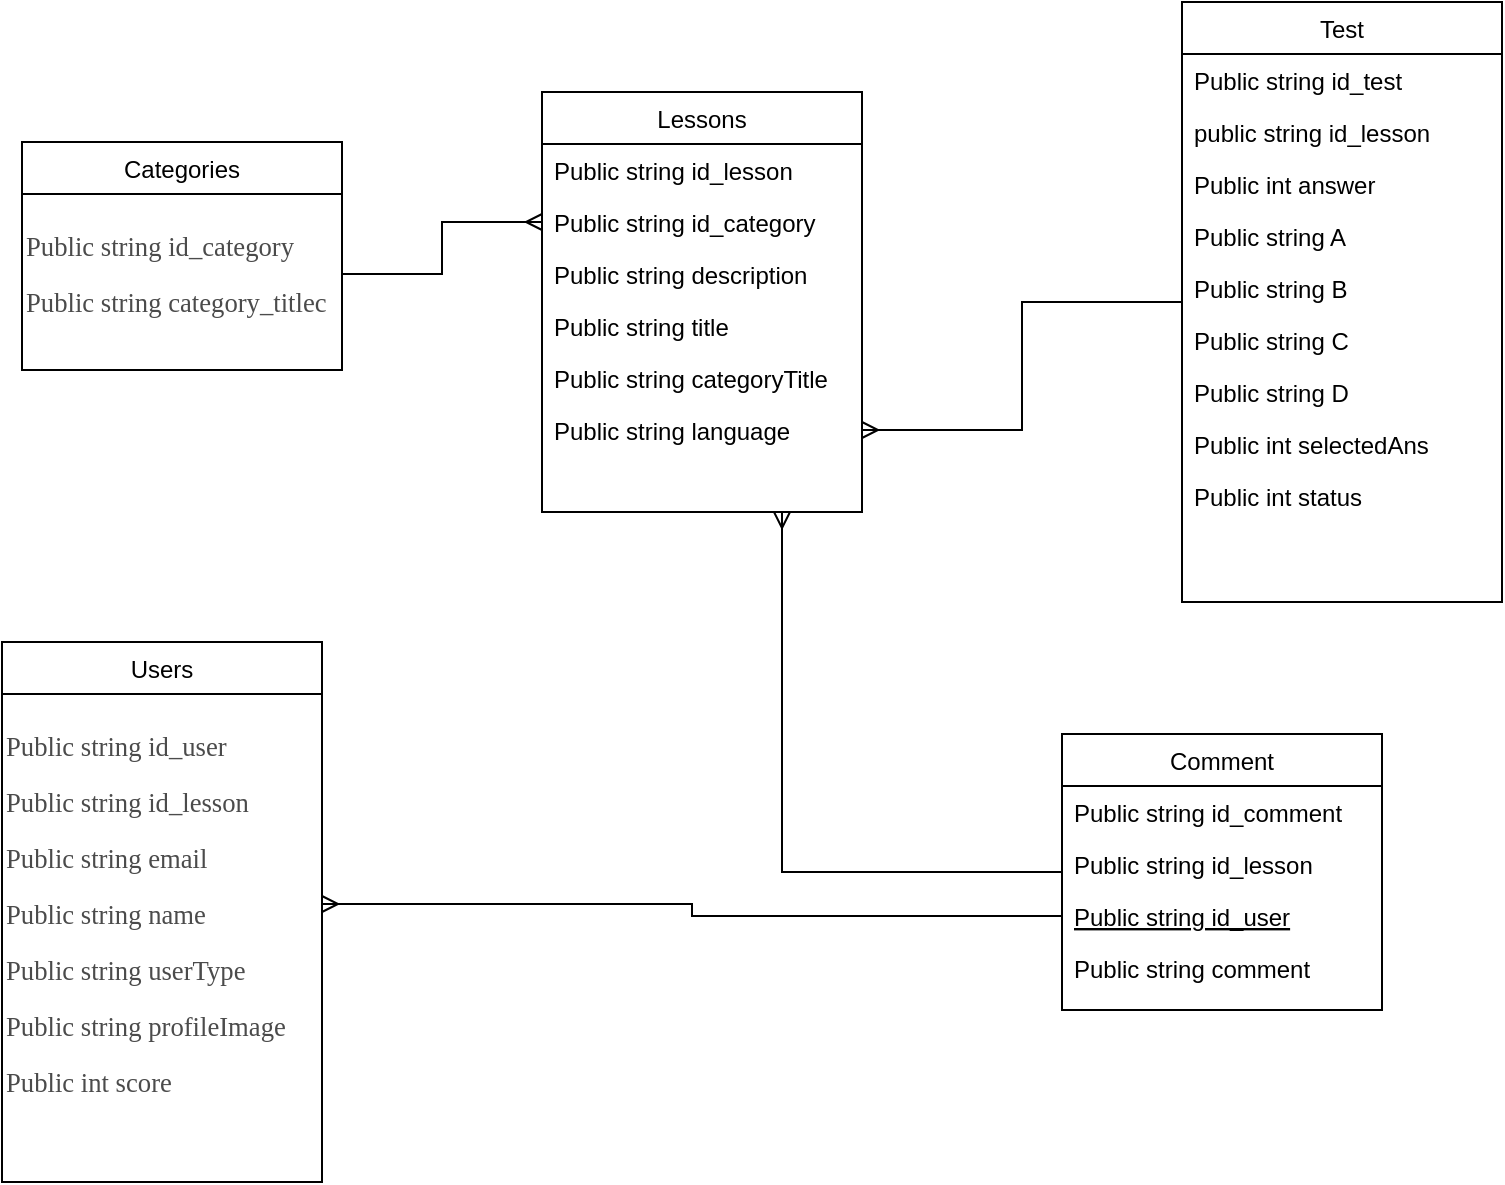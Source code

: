<mxfile version="17.4.6" type="github">
  <diagram id="C5RBs43oDa-KdzZeNtuy" name="Page-1">
    <mxGraphModel dx="1301" dy="725" grid="1" gridSize="10" guides="1" tooltips="1" connect="1" arrows="1" fold="1" page="1" pageScale="1" pageWidth="827" pageHeight="1169" math="0" shadow="0">
      <root>
        <mxCell id="WIyWlLk6GJQsqaUBKTNV-0" />
        <mxCell id="WIyWlLk6GJQsqaUBKTNV-1" parent="WIyWlLk6GJQsqaUBKTNV-0" />
        <mxCell id="uA6VDXfjAhP4nPAV6Lb--39" style="edgeStyle=orthogonalEdgeStyle;rounded=0;orthogonalLoop=1;jettySize=auto;html=1;entryX=0.75;entryY=1;entryDx=0;entryDy=0;endArrow=ERmany;endFill=0;" edge="1" parent="WIyWlLk6GJQsqaUBKTNV-1" source="zkfFHV4jXpPFQw0GAbJ--6" target="zkfFHV4jXpPFQw0GAbJ--17">
          <mxGeometry relative="1" as="geometry" />
        </mxCell>
        <mxCell id="zkfFHV4jXpPFQw0GAbJ--6" value="Comment" style="swimlane;fontStyle=0;align=center;verticalAlign=top;childLayout=stackLayout;horizontal=1;startSize=26;horizontalStack=0;resizeParent=1;resizeLast=0;collapsible=1;marginBottom=0;rounded=0;shadow=0;strokeWidth=1;" parent="WIyWlLk6GJQsqaUBKTNV-1" vertex="1">
          <mxGeometry x="570" y="396" width="160" height="138" as="geometry">
            <mxRectangle x="130" y="380" width="160" height="26" as="alternateBounds" />
          </mxGeometry>
        </mxCell>
        <mxCell id="zkfFHV4jXpPFQw0GAbJ--7" value="Public string id_comment&#xa;" style="text;align=left;verticalAlign=top;spacingLeft=4;spacingRight=4;overflow=hidden;rotatable=0;points=[[0,0.5],[1,0.5]];portConstraint=eastwest;" parent="zkfFHV4jXpPFQw0GAbJ--6" vertex="1">
          <mxGeometry y="26" width="160" height="26" as="geometry" />
        </mxCell>
        <mxCell id="zkfFHV4jXpPFQw0GAbJ--8" value="Public string id_lesson&#xa;" style="text;align=left;verticalAlign=top;spacingLeft=4;spacingRight=4;overflow=hidden;rotatable=0;points=[[0,0.5],[1,0.5]];portConstraint=eastwest;rounded=0;shadow=0;html=0;" parent="zkfFHV4jXpPFQw0GAbJ--6" vertex="1">
          <mxGeometry y="52" width="160" height="26" as="geometry" />
        </mxCell>
        <mxCell id="zkfFHV4jXpPFQw0GAbJ--10" value="Public string id_user&#xa;" style="text;align=left;verticalAlign=top;spacingLeft=4;spacingRight=4;overflow=hidden;rotatable=0;points=[[0,0.5],[1,0.5]];portConstraint=eastwest;fontStyle=4" parent="zkfFHV4jXpPFQw0GAbJ--6" vertex="1">
          <mxGeometry y="78" width="160" height="26" as="geometry" />
        </mxCell>
        <mxCell id="zkfFHV4jXpPFQw0GAbJ--11" value="Public string comment" style="text;align=left;verticalAlign=top;spacingLeft=4;spacingRight=4;overflow=hidden;rotatable=0;points=[[0,0.5],[1,0.5]];portConstraint=eastwest;" parent="zkfFHV4jXpPFQw0GAbJ--6" vertex="1">
          <mxGeometry y="104" width="160" height="26" as="geometry" />
        </mxCell>
        <mxCell id="zkfFHV4jXpPFQw0GAbJ--13" value="Categories" style="swimlane;fontStyle=0;align=center;verticalAlign=top;childLayout=stackLayout;horizontal=1;startSize=26;horizontalStack=0;resizeParent=1;resizeLast=0;collapsible=1;marginBottom=0;rounded=0;shadow=0;strokeWidth=1;" parent="WIyWlLk6GJQsqaUBKTNV-1" vertex="1">
          <mxGeometry x="50" y="100" width="160" height="114" as="geometry">
            <mxRectangle x="340" y="380" width="170" height="26" as="alternateBounds" />
          </mxGeometry>
        </mxCell>
        <mxCell id="uA6VDXfjAhP4nPAV6Lb--33" value="&lt;p style=&quot;text-align: left&quot;&gt;&lt;span style=&quot;font-family: &amp;quot;noto_regular&amp;quot; ; color: rgb(75 , 75 , 75) ; font-size: 10pt&quot;&gt;Public string &lt;/span&gt;&lt;span style=&quot;font-family: &amp;quot;lt_regular&amp;quot; ; color: rgb(75 , 75 , 75) ; font-size: 10pt&quot;&gt;id_category&lt;/span&gt;&lt;/p&gt;&lt;p style=&quot;text-align: left&quot;&gt;&lt;span style=&quot;font-family: &amp;quot;noto_regular&amp;quot; ; color: rgb(75 , 75 , 75) ; font-size: 10pt&quot;&gt;Public string category_titlec&lt;/span&gt;&lt;/p&gt;" style="text;whiteSpace=wrap;html=1;" vertex="1" parent="zkfFHV4jXpPFQw0GAbJ--13">
          <mxGeometry y="26" width="160" height="80" as="geometry" />
        </mxCell>
        <mxCell id="uA6VDXfjAhP4nPAV6Lb--35" style="edgeStyle=orthogonalEdgeStyle;rounded=0;orthogonalLoop=1;jettySize=auto;html=1;exitX=0.75;exitY=0;exitDx=0;exitDy=0;endArrow=ERmany;endFill=0;" edge="1" parent="WIyWlLk6GJQsqaUBKTNV-1" source="zkfFHV4jXpPFQw0GAbJ--17">
          <mxGeometry relative="1" as="geometry">
            <mxPoint x="400" y="100" as="targetPoint" />
          </mxGeometry>
        </mxCell>
        <mxCell id="zkfFHV4jXpPFQw0GAbJ--17" value="Lessons" style="swimlane;fontStyle=0;align=center;verticalAlign=top;childLayout=stackLayout;horizontal=1;startSize=26;horizontalStack=0;resizeParent=1;resizeLast=0;collapsible=1;marginBottom=0;rounded=0;shadow=0;strokeWidth=1;" parent="WIyWlLk6GJQsqaUBKTNV-1" vertex="1">
          <mxGeometry x="310" y="75" width="160" height="210" as="geometry">
            <mxRectangle x="550" y="140" width="160" height="26" as="alternateBounds" />
          </mxGeometry>
        </mxCell>
        <mxCell id="zkfFHV4jXpPFQw0GAbJ--18" value="Public string id_lesson&#xa;" style="text;align=left;verticalAlign=top;spacingLeft=4;spacingRight=4;overflow=hidden;rotatable=0;points=[[0,0.5],[1,0.5]];portConstraint=eastwest;" parent="zkfFHV4jXpPFQw0GAbJ--17" vertex="1">
          <mxGeometry y="26" width="160" height="26" as="geometry" />
        </mxCell>
        <mxCell id="zkfFHV4jXpPFQw0GAbJ--19" value="Public string id_category&#xa;" style="text;align=left;verticalAlign=top;spacingLeft=4;spacingRight=4;overflow=hidden;rotatable=0;points=[[0,0.5],[1,0.5]];portConstraint=eastwest;rounded=0;shadow=0;html=0;" parent="zkfFHV4jXpPFQw0GAbJ--17" vertex="1">
          <mxGeometry y="52" width="160" height="26" as="geometry" />
        </mxCell>
        <mxCell id="zkfFHV4jXpPFQw0GAbJ--20" value="Public string description&#xa;" style="text;align=left;verticalAlign=top;spacingLeft=4;spacingRight=4;overflow=hidden;rotatable=0;points=[[0,0.5],[1,0.5]];portConstraint=eastwest;rounded=0;shadow=0;html=0;" parent="zkfFHV4jXpPFQw0GAbJ--17" vertex="1">
          <mxGeometry y="78" width="160" height="26" as="geometry" />
        </mxCell>
        <mxCell id="zkfFHV4jXpPFQw0GAbJ--21" value="Public string title&#xa;" style="text;align=left;verticalAlign=top;spacingLeft=4;spacingRight=4;overflow=hidden;rotatable=0;points=[[0,0.5],[1,0.5]];portConstraint=eastwest;rounded=0;shadow=0;html=0;" parent="zkfFHV4jXpPFQw0GAbJ--17" vertex="1">
          <mxGeometry y="104" width="160" height="26" as="geometry" />
        </mxCell>
        <mxCell id="zkfFHV4jXpPFQw0GAbJ--22" value="Public string categoryTitle&#xa;" style="text;align=left;verticalAlign=top;spacingLeft=4;spacingRight=4;overflow=hidden;rotatable=0;points=[[0,0.5],[1,0.5]];portConstraint=eastwest;rounded=0;shadow=0;html=0;" parent="zkfFHV4jXpPFQw0GAbJ--17" vertex="1">
          <mxGeometry y="130" width="160" height="26" as="geometry" />
        </mxCell>
        <mxCell id="zkfFHV4jXpPFQw0GAbJ--24" value="Public string language" style="text;align=left;verticalAlign=top;spacingLeft=4;spacingRight=4;overflow=hidden;rotatable=0;points=[[0,0.5],[1,0.5]];portConstraint=eastwest;" parent="zkfFHV4jXpPFQw0GAbJ--17" vertex="1">
          <mxGeometry y="156" width="160" height="26" as="geometry" />
        </mxCell>
        <mxCell id="uA6VDXfjAhP4nPAV6Lb--38" style="edgeStyle=orthogonalEdgeStyle;rounded=0;orthogonalLoop=1;jettySize=auto;html=1;entryX=1;entryY=0.5;entryDx=0;entryDy=0;endArrow=ERmany;endFill=0;" edge="1" parent="WIyWlLk6GJQsqaUBKTNV-1" source="uA6VDXfjAhP4nPAV6Lb--9" target="zkfFHV4jXpPFQw0GAbJ--24">
          <mxGeometry relative="1" as="geometry" />
        </mxCell>
        <mxCell id="uA6VDXfjAhP4nPAV6Lb--9" value="Test" style="swimlane;fontStyle=0;align=center;verticalAlign=top;childLayout=stackLayout;horizontal=1;startSize=26;horizontalStack=0;resizeParent=1;resizeLast=0;collapsible=1;marginBottom=0;rounded=0;shadow=0;strokeWidth=1;" vertex="1" parent="WIyWlLk6GJQsqaUBKTNV-1">
          <mxGeometry x="630" y="30" width="160" height="300" as="geometry">
            <mxRectangle x="550" y="140" width="160" height="26" as="alternateBounds" />
          </mxGeometry>
        </mxCell>
        <mxCell id="uA6VDXfjAhP4nPAV6Lb--10" value="Public string id_test&#xa;" style="text;align=left;verticalAlign=top;spacingLeft=4;spacingRight=4;overflow=hidden;rotatable=0;points=[[0,0.5],[1,0.5]];portConstraint=eastwest;" vertex="1" parent="uA6VDXfjAhP4nPAV6Lb--9">
          <mxGeometry y="26" width="160" height="26" as="geometry" />
        </mxCell>
        <mxCell id="uA6VDXfjAhP4nPAV6Lb--11" value="public string id_lesson&#xa;" style="text;align=left;verticalAlign=top;spacingLeft=4;spacingRight=4;overflow=hidden;rotatable=0;points=[[0,0.5],[1,0.5]];portConstraint=eastwest;rounded=0;shadow=0;html=0;" vertex="1" parent="uA6VDXfjAhP4nPAV6Lb--9">
          <mxGeometry y="52" width="160" height="26" as="geometry" />
        </mxCell>
        <mxCell id="uA6VDXfjAhP4nPAV6Lb--12" value="Public int answer&#xa;" style="text;align=left;verticalAlign=top;spacingLeft=4;spacingRight=4;overflow=hidden;rotatable=0;points=[[0,0.5],[1,0.5]];portConstraint=eastwest;rounded=0;shadow=0;html=0;" vertex="1" parent="uA6VDXfjAhP4nPAV6Lb--9">
          <mxGeometry y="78" width="160" height="26" as="geometry" />
        </mxCell>
        <mxCell id="uA6VDXfjAhP4nPAV6Lb--13" value="Public string A&#xa;" style="text;align=left;verticalAlign=top;spacingLeft=4;spacingRight=4;overflow=hidden;rotatable=0;points=[[0,0.5],[1,0.5]];portConstraint=eastwest;rounded=0;shadow=0;html=0;" vertex="1" parent="uA6VDXfjAhP4nPAV6Lb--9">
          <mxGeometry y="104" width="160" height="26" as="geometry" />
        </mxCell>
        <mxCell id="uA6VDXfjAhP4nPAV6Lb--14" value="Public string B&#xa;" style="text;align=left;verticalAlign=top;spacingLeft=4;spacingRight=4;overflow=hidden;rotatable=0;points=[[0,0.5],[1,0.5]];portConstraint=eastwest;rounded=0;shadow=0;html=0;" vertex="1" parent="uA6VDXfjAhP4nPAV6Lb--9">
          <mxGeometry y="130" width="160" height="26" as="geometry" />
        </mxCell>
        <mxCell id="uA6VDXfjAhP4nPAV6Lb--15" value="Public string C&#xa;" style="text;align=left;verticalAlign=top;spacingLeft=4;spacingRight=4;overflow=hidden;rotatable=0;points=[[0,0.5],[1,0.5]];portConstraint=eastwest;" vertex="1" parent="uA6VDXfjAhP4nPAV6Lb--9">
          <mxGeometry y="156" width="160" height="26" as="geometry" />
        </mxCell>
        <mxCell id="uA6VDXfjAhP4nPAV6Lb--17" value="Public string D&#xa;" style="text;align=left;verticalAlign=top;spacingLeft=4;spacingRight=4;overflow=hidden;rotatable=0;points=[[0,0.5],[1,0.5]];portConstraint=eastwest;" vertex="1" parent="uA6VDXfjAhP4nPAV6Lb--9">
          <mxGeometry y="182" width="160" height="26" as="geometry" />
        </mxCell>
        <mxCell id="uA6VDXfjAhP4nPAV6Lb--18" value="Public int selectedAns&#xa;" style="text;align=left;verticalAlign=top;spacingLeft=4;spacingRight=4;overflow=hidden;rotatable=0;points=[[0,0.5],[1,0.5]];portConstraint=eastwest;" vertex="1" parent="uA6VDXfjAhP4nPAV6Lb--9">
          <mxGeometry y="208" width="160" height="26" as="geometry" />
        </mxCell>
        <mxCell id="uA6VDXfjAhP4nPAV6Lb--19" value="Public int status" style="text;align=left;verticalAlign=top;spacingLeft=4;spacingRight=4;overflow=hidden;rotatable=0;points=[[0,0.5],[1,0.5]];portConstraint=eastwest;" vertex="1" parent="uA6VDXfjAhP4nPAV6Lb--9">
          <mxGeometry y="234" width="160" height="26" as="geometry" />
        </mxCell>
        <mxCell id="uA6VDXfjAhP4nPAV6Lb--30" value="Users" style="swimlane;fontStyle=0;align=center;verticalAlign=top;childLayout=stackLayout;horizontal=1;startSize=26;horizontalStack=0;resizeParent=1;resizeLast=0;collapsible=1;marginBottom=0;rounded=0;shadow=0;strokeWidth=1;" vertex="1" parent="WIyWlLk6GJQsqaUBKTNV-1">
          <mxGeometry x="40" y="350" width="160" height="270" as="geometry">
            <mxRectangle x="340" y="380" width="170" height="26" as="alternateBounds" />
          </mxGeometry>
        </mxCell>
        <mxCell id="uA6VDXfjAhP4nPAV6Lb--22" value="&lt;p style=&quot;text-align: left&quot;&gt;&lt;span style=&quot;font-family: &amp;quot;lt_regular&amp;quot; ; color: rgb(75 , 75 , 75) ; font-size: 10pt&quot;&gt;Public string id_user&lt;/span&gt;&lt;/p&gt;&lt;p style=&quot;text-align: left&quot;&gt;&lt;span style=&quot;font-family: &amp;quot;lt_regular&amp;quot; ; color: rgb(75 , 75 , 75) ; font-size: 10pt&quot;&gt;Public string id_lesson&lt;/span&gt;&lt;/p&gt;&lt;p style=&quot;text-align: left&quot;&gt;&lt;span style=&quot;font-family: &amp;quot;lt_regular&amp;quot; ; color: rgb(75 , 75 , 75) ; font-size: 10pt&quot;&gt;Public string email&lt;/span&gt;&lt;/p&gt;&lt;p style=&quot;text-align: left&quot;&gt;&lt;span style=&quot;font-family: &amp;quot;lt_regular&amp;quot; ; color: rgb(75 , 75 , 75) ; font-size: 10pt&quot;&gt;Public string name&lt;/span&gt;&lt;/p&gt;&lt;p style=&quot;text-align: left&quot;&gt;&lt;span style=&quot;font-family: &amp;quot;lt_regular&amp;quot; ; color: rgb(75 , 75 , 75) ; font-size: 10pt&quot;&gt;Public string  userType&lt;/span&gt;&lt;/p&gt;&lt;p style=&quot;text-align: left&quot;&gt;&lt;span style=&quot;font-family: &amp;quot;lt_regular&amp;quot; ; color: rgb(75 , 75 , 75) ; font-size: 10pt&quot;&gt;Public string profileImage&lt;/span&gt;&lt;/p&gt;&lt;p style=&quot;text-align: left&quot;&gt;&lt;span style=&quot;font-family: &amp;quot;lt_regular&amp;quot; ; color: rgb(75 , 75 , 75) ; font-size: 10pt&quot;&gt;Public int score&lt;/span&gt;&lt;/p&gt;" style="text;whiteSpace=wrap;html=1;" vertex="1" parent="uA6VDXfjAhP4nPAV6Lb--30">
          <mxGeometry y="26" width="160" height="210" as="geometry" />
        </mxCell>
        <mxCell id="uA6VDXfjAhP4nPAV6Lb--36" style="edgeStyle=orthogonalEdgeStyle;rounded=0;orthogonalLoop=1;jettySize=auto;html=1;endArrow=ERmany;endFill=0;entryX=0;entryY=0.5;entryDx=0;entryDy=0;" edge="1" parent="WIyWlLk6GJQsqaUBKTNV-1" source="uA6VDXfjAhP4nPAV6Lb--33" target="zkfFHV4jXpPFQw0GAbJ--19">
          <mxGeometry relative="1" as="geometry">
            <mxPoint x="780" y="580" as="targetPoint" />
          </mxGeometry>
        </mxCell>
        <mxCell id="uA6VDXfjAhP4nPAV6Lb--40" style="edgeStyle=orthogonalEdgeStyle;rounded=0;orthogonalLoop=1;jettySize=auto;html=1;exitX=0;exitY=0.5;exitDx=0;exitDy=0;entryX=1;entryY=0.5;entryDx=0;entryDy=0;endArrow=ERmany;endFill=0;" edge="1" parent="WIyWlLk6GJQsqaUBKTNV-1" source="zkfFHV4jXpPFQw0GAbJ--10" target="uA6VDXfjAhP4nPAV6Lb--22">
          <mxGeometry relative="1" as="geometry" />
        </mxCell>
      </root>
    </mxGraphModel>
  </diagram>
</mxfile>
